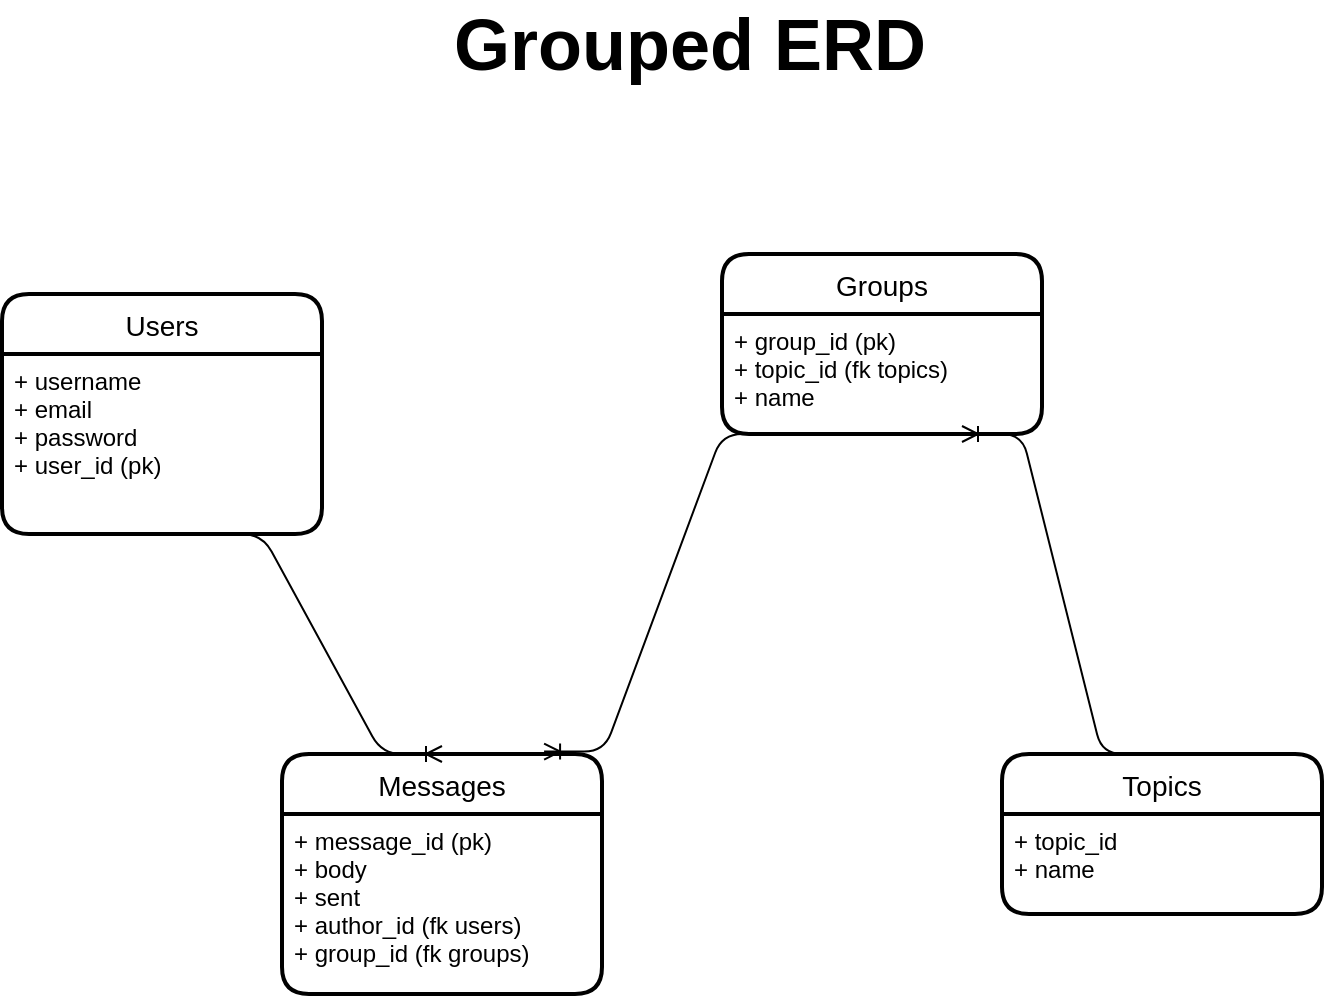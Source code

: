 <mxfile>
    <diagram id="Sj5JIa3oQYke2uKtXk-t" name="Page-1">
        <mxGraphModel dx="1140" dy="711" grid="1" gridSize="10" guides="1" tooltips="1" connect="1" arrows="1" fold="1" page="1" pageScale="1" pageWidth="850" pageHeight="1100" math="0" shadow="0">
            <root>
                <mxCell id="0"/>
                <mxCell id="1" parent="0"/>
                <mxCell id="2" value="&lt;font style=&quot;font-size: 36px;&quot;&gt;Grouped ERD&lt;/font&gt;" style="text;html=1;strokeColor=none;fillColor=none;align=left;verticalAlign=middle;whiteSpace=wrap;rounded=0;strokeWidth=1;fontStyle=1;fontSize=30;" parent="1" vertex="1">
                    <mxGeometry x="304" y="60" width="242" height="30" as="geometry"/>
                </mxCell>
                <mxCell id="3" value="Users" style="swimlane;childLayout=stackLayout;horizontal=1;startSize=30;horizontalStack=0;rounded=1;fontSize=14;fontStyle=0;strokeWidth=2;resizeParent=0;resizeLast=1;shadow=0;dashed=0;align=center;" parent="1" vertex="1">
                    <mxGeometry x="80" y="200" width="160" height="120" as="geometry"/>
                </mxCell>
                <mxCell id="4" value="+ username&#10;+ email&#10;+ password&#10;+ user_id (pk)&#10;" style="align=left;strokeColor=none;fillColor=none;spacingLeft=4;fontSize=12;verticalAlign=top;resizable=0;rotatable=0;part=1;strokeWidth=1;" parent="3" vertex="1">
                    <mxGeometry y="30" width="160" height="90" as="geometry"/>
                </mxCell>
                <mxCell id="11" value="Messages" style="swimlane;childLayout=stackLayout;horizontal=1;startSize=30;horizontalStack=0;rounded=1;fontSize=14;fontStyle=0;strokeWidth=2;resizeParent=0;resizeLast=1;shadow=0;dashed=0;align=center;" parent="1" vertex="1">
                    <mxGeometry x="220" y="430" width="160" height="120" as="geometry"/>
                </mxCell>
                <mxCell id="12" value="+ message_id (pk)&#10;+ body&#10;+ sent &#10;+ author_id (fk users)&#10;+ group_id (fk groups)" style="align=left;strokeColor=none;fillColor=none;spacingLeft=4;fontSize=12;verticalAlign=top;resizable=0;rotatable=0;part=1;strokeWidth=1;" parent="11" vertex="1">
                    <mxGeometry y="30" width="160" height="90" as="geometry"/>
                </mxCell>
                <mxCell id="13" value="Groups" style="swimlane;childLayout=stackLayout;horizontal=1;startSize=30;horizontalStack=0;rounded=1;fontSize=14;fontStyle=0;strokeWidth=2;resizeParent=0;resizeLast=1;shadow=0;dashed=0;align=center;" vertex="1" parent="1">
                    <mxGeometry x="440" y="180" width="160" height="90" as="geometry"/>
                </mxCell>
                <mxCell id="14" value="+ group_id (pk)&#10;+ topic_id (fk topics)&#10;+ name" style="align=left;strokeColor=none;fillColor=none;spacingLeft=4;fontSize=12;verticalAlign=top;resizable=0;rotatable=0;part=1;" vertex="1" parent="13">
                    <mxGeometry y="30" width="160" height="60" as="geometry"/>
                </mxCell>
                <mxCell id="19" value="Topics" style="swimlane;childLayout=stackLayout;horizontal=1;startSize=30;horizontalStack=0;rounded=1;fontSize=14;fontStyle=0;strokeWidth=2;resizeParent=0;resizeLast=1;shadow=0;dashed=0;align=center;" vertex="1" parent="1">
                    <mxGeometry x="580" y="430" width="160" height="80" as="geometry"/>
                </mxCell>
                <mxCell id="20" value="+ topic_id&#10;+ name&#10;" style="align=left;strokeColor=none;fillColor=none;spacingLeft=4;fontSize=12;verticalAlign=top;resizable=0;rotatable=0;part=1;" vertex="1" parent="19">
                    <mxGeometry y="30" width="160" height="50" as="geometry"/>
                </mxCell>
                <mxCell id="22" value="" style="edgeStyle=entityRelationEdgeStyle;fontSize=12;html=1;endArrow=ERoneToMany;exitX=0.625;exitY=1;exitDx=0;exitDy=0;exitPerimeter=0;entryX=0.5;entryY=0;entryDx=0;entryDy=0;" edge="1" parent="1" source="4" target="11">
                    <mxGeometry width="100" height="100" relative="1" as="geometry">
                        <mxPoint x="220" y="370" as="sourcePoint"/>
                        <mxPoint x="320" y="270" as="targetPoint"/>
                    </mxGeometry>
                </mxCell>
                <mxCell id="23" value="" style="edgeStyle=entityRelationEdgeStyle;fontSize=12;html=1;endArrow=ERoneToMany;entryX=0.819;entryY=-0.01;entryDx=0;entryDy=0;entryPerimeter=0;exitX=0.188;exitY=1;exitDx=0;exitDy=0;exitPerimeter=0;" edge="1" parent="1" source="14" target="11">
                    <mxGeometry width="100" height="100" relative="1" as="geometry">
                        <mxPoint x="430" y="220" as="sourcePoint"/>
                        <mxPoint x="470" y="310" as="targetPoint"/>
                    </mxGeometry>
                </mxCell>
                <mxCell id="24" value="" style="edgeStyle=entityRelationEdgeStyle;fontSize=12;html=1;endArrow=ERoneToMany;exitX=0.5;exitY=0;exitDx=0;exitDy=0;entryX=0.75;entryY=1;entryDx=0;entryDy=0;" edge="1" parent="1" source="19" target="14">
                    <mxGeometry width="100" height="100" relative="1" as="geometry">
                        <mxPoint x="546" y="410" as="sourcePoint"/>
                        <mxPoint x="646" y="310" as="targetPoint"/>
                    </mxGeometry>
                </mxCell>
            </root>
        </mxGraphModel>
    </diagram>
</mxfile>
